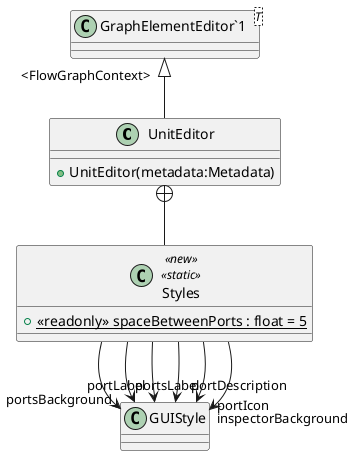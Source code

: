 @startuml
class UnitEditor {
    + UnitEditor(metadata:Metadata)
}
class "GraphElementEditor`1"<T> {
}
class Styles <<new>> <<static>> {
    + {static} <<readonly>> spaceBetweenPorts : float = 5
}
"GraphElementEditor`1" "<FlowGraphContext>" <|-- UnitEditor
UnitEditor +-- Styles
Styles --> "portsBackground" GUIStyle
Styles --> "portsLabel" GUIStyle
Styles --> "portLabel" GUIStyle
Styles --> "portDescription" GUIStyle
Styles --> "portIcon" GUIStyle
Styles --> "inspectorBackground" GUIStyle
@enduml
